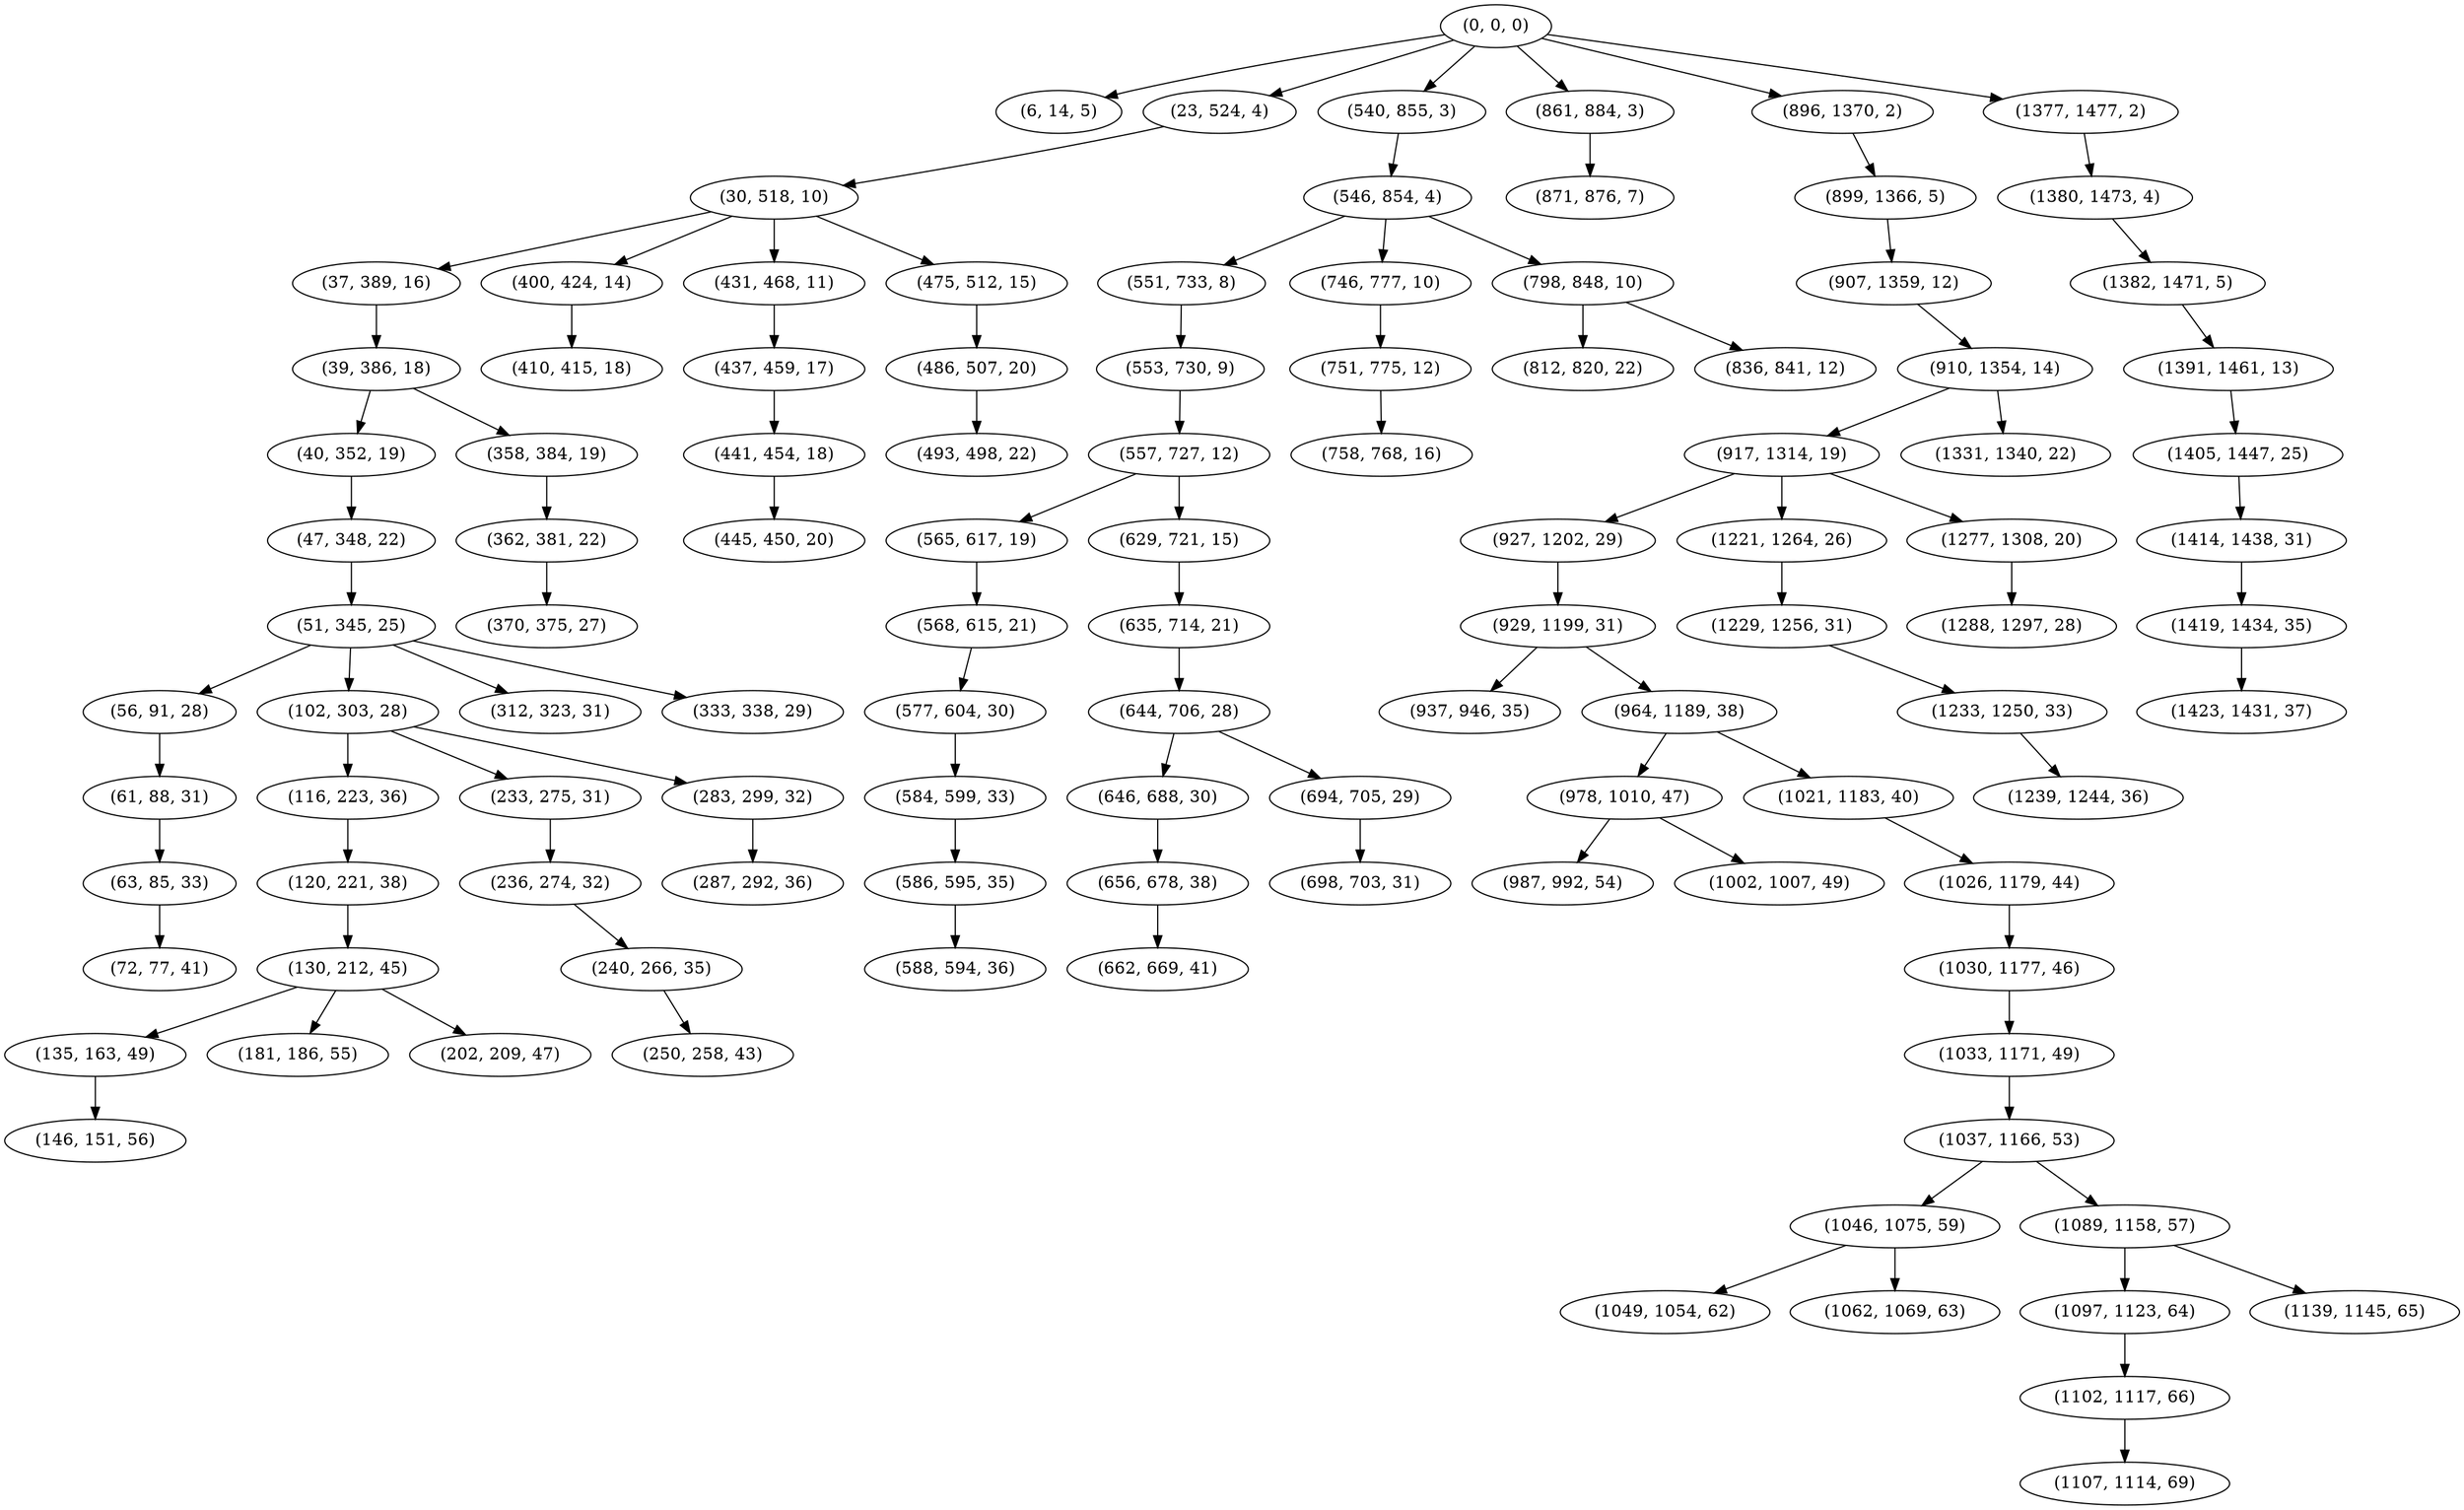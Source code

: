 digraph tree {
    "(0, 0, 0)";
    "(6, 14, 5)";
    "(23, 524, 4)";
    "(30, 518, 10)";
    "(37, 389, 16)";
    "(39, 386, 18)";
    "(40, 352, 19)";
    "(47, 348, 22)";
    "(51, 345, 25)";
    "(56, 91, 28)";
    "(61, 88, 31)";
    "(63, 85, 33)";
    "(72, 77, 41)";
    "(102, 303, 28)";
    "(116, 223, 36)";
    "(120, 221, 38)";
    "(130, 212, 45)";
    "(135, 163, 49)";
    "(146, 151, 56)";
    "(181, 186, 55)";
    "(202, 209, 47)";
    "(233, 275, 31)";
    "(236, 274, 32)";
    "(240, 266, 35)";
    "(250, 258, 43)";
    "(283, 299, 32)";
    "(287, 292, 36)";
    "(312, 323, 31)";
    "(333, 338, 29)";
    "(358, 384, 19)";
    "(362, 381, 22)";
    "(370, 375, 27)";
    "(400, 424, 14)";
    "(410, 415, 18)";
    "(431, 468, 11)";
    "(437, 459, 17)";
    "(441, 454, 18)";
    "(445, 450, 20)";
    "(475, 512, 15)";
    "(486, 507, 20)";
    "(493, 498, 22)";
    "(540, 855, 3)";
    "(546, 854, 4)";
    "(551, 733, 8)";
    "(553, 730, 9)";
    "(557, 727, 12)";
    "(565, 617, 19)";
    "(568, 615, 21)";
    "(577, 604, 30)";
    "(584, 599, 33)";
    "(586, 595, 35)";
    "(588, 594, 36)";
    "(629, 721, 15)";
    "(635, 714, 21)";
    "(644, 706, 28)";
    "(646, 688, 30)";
    "(656, 678, 38)";
    "(662, 669, 41)";
    "(694, 705, 29)";
    "(698, 703, 31)";
    "(746, 777, 10)";
    "(751, 775, 12)";
    "(758, 768, 16)";
    "(798, 848, 10)";
    "(812, 820, 22)";
    "(836, 841, 12)";
    "(861, 884, 3)";
    "(871, 876, 7)";
    "(896, 1370, 2)";
    "(899, 1366, 5)";
    "(907, 1359, 12)";
    "(910, 1354, 14)";
    "(917, 1314, 19)";
    "(927, 1202, 29)";
    "(929, 1199, 31)";
    "(937, 946, 35)";
    "(964, 1189, 38)";
    "(978, 1010, 47)";
    "(987, 992, 54)";
    "(1002, 1007, 49)";
    "(1021, 1183, 40)";
    "(1026, 1179, 44)";
    "(1030, 1177, 46)";
    "(1033, 1171, 49)";
    "(1037, 1166, 53)";
    "(1046, 1075, 59)";
    "(1049, 1054, 62)";
    "(1062, 1069, 63)";
    "(1089, 1158, 57)";
    "(1097, 1123, 64)";
    "(1102, 1117, 66)";
    "(1107, 1114, 69)";
    "(1139, 1145, 65)";
    "(1221, 1264, 26)";
    "(1229, 1256, 31)";
    "(1233, 1250, 33)";
    "(1239, 1244, 36)";
    "(1277, 1308, 20)";
    "(1288, 1297, 28)";
    "(1331, 1340, 22)";
    "(1377, 1477, 2)";
    "(1380, 1473, 4)";
    "(1382, 1471, 5)";
    "(1391, 1461, 13)";
    "(1405, 1447, 25)";
    "(1414, 1438, 31)";
    "(1419, 1434, 35)";
    "(1423, 1431, 37)";
    "(0, 0, 0)" -> "(6, 14, 5)";
    "(0, 0, 0)" -> "(23, 524, 4)";
    "(0, 0, 0)" -> "(540, 855, 3)";
    "(0, 0, 0)" -> "(861, 884, 3)";
    "(0, 0, 0)" -> "(896, 1370, 2)";
    "(0, 0, 0)" -> "(1377, 1477, 2)";
    "(23, 524, 4)" -> "(30, 518, 10)";
    "(30, 518, 10)" -> "(37, 389, 16)";
    "(30, 518, 10)" -> "(400, 424, 14)";
    "(30, 518, 10)" -> "(431, 468, 11)";
    "(30, 518, 10)" -> "(475, 512, 15)";
    "(37, 389, 16)" -> "(39, 386, 18)";
    "(39, 386, 18)" -> "(40, 352, 19)";
    "(39, 386, 18)" -> "(358, 384, 19)";
    "(40, 352, 19)" -> "(47, 348, 22)";
    "(47, 348, 22)" -> "(51, 345, 25)";
    "(51, 345, 25)" -> "(56, 91, 28)";
    "(51, 345, 25)" -> "(102, 303, 28)";
    "(51, 345, 25)" -> "(312, 323, 31)";
    "(51, 345, 25)" -> "(333, 338, 29)";
    "(56, 91, 28)" -> "(61, 88, 31)";
    "(61, 88, 31)" -> "(63, 85, 33)";
    "(63, 85, 33)" -> "(72, 77, 41)";
    "(102, 303, 28)" -> "(116, 223, 36)";
    "(102, 303, 28)" -> "(233, 275, 31)";
    "(102, 303, 28)" -> "(283, 299, 32)";
    "(116, 223, 36)" -> "(120, 221, 38)";
    "(120, 221, 38)" -> "(130, 212, 45)";
    "(130, 212, 45)" -> "(135, 163, 49)";
    "(130, 212, 45)" -> "(181, 186, 55)";
    "(130, 212, 45)" -> "(202, 209, 47)";
    "(135, 163, 49)" -> "(146, 151, 56)";
    "(233, 275, 31)" -> "(236, 274, 32)";
    "(236, 274, 32)" -> "(240, 266, 35)";
    "(240, 266, 35)" -> "(250, 258, 43)";
    "(283, 299, 32)" -> "(287, 292, 36)";
    "(358, 384, 19)" -> "(362, 381, 22)";
    "(362, 381, 22)" -> "(370, 375, 27)";
    "(400, 424, 14)" -> "(410, 415, 18)";
    "(431, 468, 11)" -> "(437, 459, 17)";
    "(437, 459, 17)" -> "(441, 454, 18)";
    "(441, 454, 18)" -> "(445, 450, 20)";
    "(475, 512, 15)" -> "(486, 507, 20)";
    "(486, 507, 20)" -> "(493, 498, 22)";
    "(540, 855, 3)" -> "(546, 854, 4)";
    "(546, 854, 4)" -> "(551, 733, 8)";
    "(546, 854, 4)" -> "(746, 777, 10)";
    "(546, 854, 4)" -> "(798, 848, 10)";
    "(551, 733, 8)" -> "(553, 730, 9)";
    "(553, 730, 9)" -> "(557, 727, 12)";
    "(557, 727, 12)" -> "(565, 617, 19)";
    "(557, 727, 12)" -> "(629, 721, 15)";
    "(565, 617, 19)" -> "(568, 615, 21)";
    "(568, 615, 21)" -> "(577, 604, 30)";
    "(577, 604, 30)" -> "(584, 599, 33)";
    "(584, 599, 33)" -> "(586, 595, 35)";
    "(586, 595, 35)" -> "(588, 594, 36)";
    "(629, 721, 15)" -> "(635, 714, 21)";
    "(635, 714, 21)" -> "(644, 706, 28)";
    "(644, 706, 28)" -> "(646, 688, 30)";
    "(644, 706, 28)" -> "(694, 705, 29)";
    "(646, 688, 30)" -> "(656, 678, 38)";
    "(656, 678, 38)" -> "(662, 669, 41)";
    "(694, 705, 29)" -> "(698, 703, 31)";
    "(746, 777, 10)" -> "(751, 775, 12)";
    "(751, 775, 12)" -> "(758, 768, 16)";
    "(798, 848, 10)" -> "(812, 820, 22)";
    "(798, 848, 10)" -> "(836, 841, 12)";
    "(861, 884, 3)" -> "(871, 876, 7)";
    "(896, 1370, 2)" -> "(899, 1366, 5)";
    "(899, 1366, 5)" -> "(907, 1359, 12)";
    "(907, 1359, 12)" -> "(910, 1354, 14)";
    "(910, 1354, 14)" -> "(917, 1314, 19)";
    "(910, 1354, 14)" -> "(1331, 1340, 22)";
    "(917, 1314, 19)" -> "(927, 1202, 29)";
    "(917, 1314, 19)" -> "(1221, 1264, 26)";
    "(917, 1314, 19)" -> "(1277, 1308, 20)";
    "(927, 1202, 29)" -> "(929, 1199, 31)";
    "(929, 1199, 31)" -> "(937, 946, 35)";
    "(929, 1199, 31)" -> "(964, 1189, 38)";
    "(964, 1189, 38)" -> "(978, 1010, 47)";
    "(964, 1189, 38)" -> "(1021, 1183, 40)";
    "(978, 1010, 47)" -> "(987, 992, 54)";
    "(978, 1010, 47)" -> "(1002, 1007, 49)";
    "(1021, 1183, 40)" -> "(1026, 1179, 44)";
    "(1026, 1179, 44)" -> "(1030, 1177, 46)";
    "(1030, 1177, 46)" -> "(1033, 1171, 49)";
    "(1033, 1171, 49)" -> "(1037, 1166, 53)";
    "(1037, 1166, 53)" -> "(1046, 1075, 59)";
    "(1037, 1166, 53)" -> "(1089, 1158, 57)";
    "(1046, 1075, 59)" -> "(1049, 1054, 62)";
    "(1046, 1075, 59)" -> "(1062, 1069, 63)";
    "(1089, 1158, 57)" -> "(1097, 1123, 64)";
    "(1089, 1158, 57)" -> "(1139, 1145, 65)";
    "(1097, 1123, 64)" -> "(1102, 1117, 66)";
    "(1102, 1117, 66)" -> "(1107, 1114, 69)";
    "(1221, 1264, 26)" -> "(1229, 1256, 31)";
    "(1229, 1256, 31)" -> "(1233, 1250, 33)";
    "(1233, 1250, 33)" -> "(1239, 1244, 36)";
    "(1277, 1308, 20)" -> "(1288, 1297, 28)";
    "(1377, 1477, 2)" -> "(1380, 1473, 4)";
    "(1380, 1473, 4)" -> "(1382, 1471, 5)";
    "(1382, 1471, 5)" -> "(1391, 1461, 13)";
    "(1391, 1461, 13)" -> "(1405, 1447, 25)";
    "(1405, 1447, 25)" -> "(1414, 1438, 31)";
    "(1414, 1438, 31)" -> "(1419, 1434, 35)";
    "(1419, 1434, 35)" -> "(1423, 1431, 37)";
}
